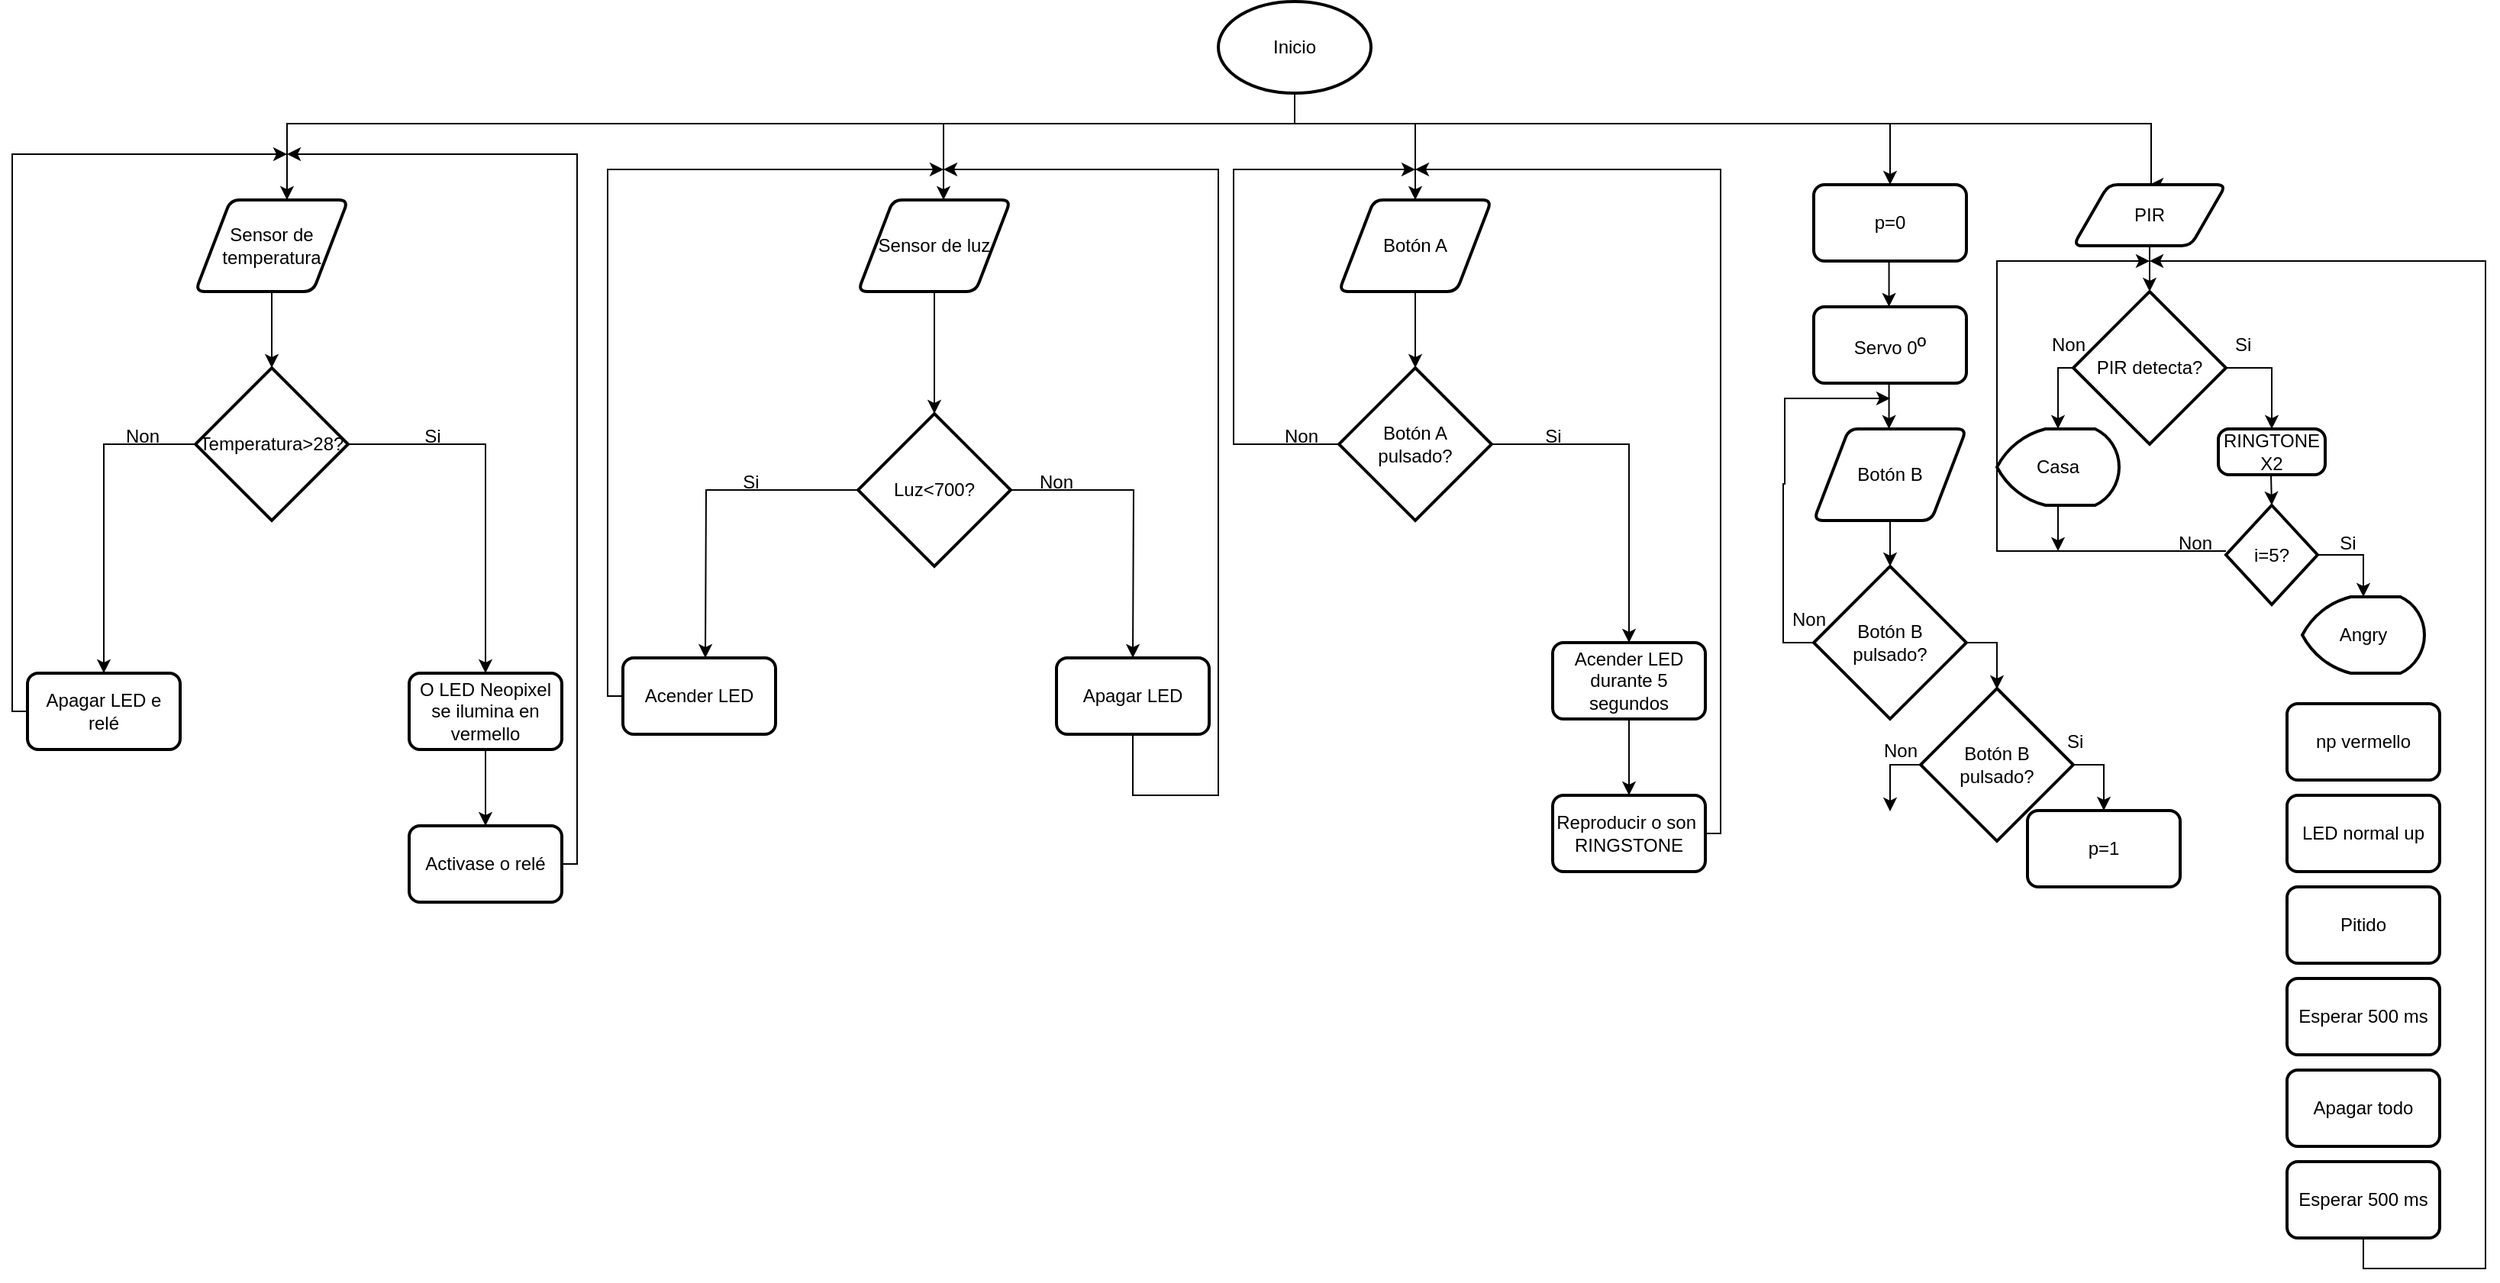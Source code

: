 <mxfile version="27.0.3">
  <diagram name="Page-1" id="mHfPBtmmpGWsXm0xeDjD">
    <mxGraphModel dx="3014" dy="1962" grid="1" gridSize="10" guides="1" tooltips="1" connect="1" arrows="1" fold="1" page="1" pageScale="1" pageWidth="1654" pageHeight="1169" math="0" shadow="0">
      <root>
        <mxCell id="0" />
        <mxCell id="1" parent="0" />
        <mxCell id="KnrsDu5CzkyOZhtc504z-5" style="edgeStyle=orthogonalEdgeStyle;rounded=0;orthogonalLoop=1;jettySize=auto;html=1;" parent="1" source="qq9syIit5zriLOQS6ZSg-3" target="qq9syIit5zriLOQS6ZSg-26" edge="1">
          <mxGeometry relative="1" as="geometry">
            <mxPoint x="-1460" y="-970" as="targetPoint" />
            <Array as="points">
              <mxPoint x="-800" y="-1010" />
              <mxPoint x="-1460" y="-1010" />
            </Array>
          </mxGeometry>
        </mxCell>
        <mxCell id="KnrsDu5CzkyOZhtc504z-15" style="edgeStyle=orthogonalEdgeStyle;rounded=0;orthogonalLoop=1;jettySize=auto;html=1;entryX=0.5;entryY=0;entryDx=0;entryDy=0;" parent="1" source="qq9syIit5zriLOQS6ZSg-3" target="KnrsDu5CzkyOZhtc504z-14" edge="1">
          <mxGeometry relative="1" as="geometry">
            <mxPoint x="-640" y="-970" as="targetPoint" />
            <Array as="points">
              <mxPoint x="-800" y="-1010" />
              <mxPoint x="-721" y="-1010" />
            </Array>
          </mxGeometry>
        </mxCell>
        <mxCell id="gf1ogEmiscRQczLv1zB6-22" style="edgeStyle=orthogonalEdgeStyle;rounded=0;orthogonalLoop=1;jettySize=auto;html=1;" parent="1" source="qq9syIit5zriLOQS6ZSg-3" edge="1">
          <mxGeometry relative="1" as="geometry">
            <mxPoint x="-240" y="-970" as="targetPoint" />
            <Array as="points">
              <mxPoint x="-800" y="-1010" />
              <mxPoint x="-239" y="-1010" />
              <mxPoint x="-239" y="-970" />
            </Array>
          </mxGeometry>
        </mxCell>
        <mxCell id="qq9syIit5zriLOQS6ZSg-3" value="Inicio" style="strokeWidth=2;html=1;shape=mxgraph.flowchart.start_1;whiteSpace=wrap;" parent="1" vertex="1">
          <mxGeometry x="-850" y="-1090" width="100" height="60" as="geometry" />
        </mxCell>
        <mxCell id="KnrsDu5CzkyOZhtc504z-30" style="edgeStyle=orthogonalEdgeStyle;rounded=0;orthogonalLoop=1;jettySize=auto;html=1;" parent="1" source="qq9syIit5zriLOQS6ZSg-6" edge="1">
          <mxGeometry relative="1" as="geometry">
            <mxPoint x="-1030" y="-980" as="targetPoint" />
            <Array as="points">
              <mxPoint x="-1250" y="-635" />
              <mxPoint x="-1250" y="-980" />
            </Array>
          </mxGeometry>
        </mxCell>
        <mxCell id="qq9syIit5zriLOQS6ZSg-6" value="Acender LED" style="rounded=1;whiteSpace=wrap;html=1;absoluteArcSize=1;arcSize=14;strokeWidth=2;" parent="1" vertex="1">
          <mxGeometry x="-1240" y="-660" width="100" height="50" as="geometry" />
        </mxCell>
        <mxCell id="qq9syIit5zriLOQS6ZSg-15" style="edgeStyle=orthogonalEdgeStyle;rounded=0;orthogonalLoop=1;jettySize=auto;html=1;" parent="1" source="qq9syIit5zriLOQS6ZSg-7" edge="1">
          <mxGeometry relative="1" as="geometry">
            <mxPoint x="-906" y="-660" as="targetPoint" />
          </mxGeometry>
        </mxCell>
        <mxCell id="qq9syIit5zriLOQS6ZSg-17" style="edgeStyle=orthogonalEdgeStyle;rounded=0;orthogonalLoop=1;jettySize=auto;html=1;" parent="1" source="qq9syIit5zriLOQS6ZSg-7" edge="1">
          <mxGeometry relative="1" as="geometry">
            <mxPoint x="-1186" y="-660" as="targetPoint" />
          </mxGeometry>
        </mxCell>
        <mxCell id="qq9syIit5zriLOQS6ZSg-7" value="Luz&amp;lt;700?" style="strokeWidth=2;html=1;shape=mxgraph.flowchart.decision;whiteSpace=wrap;" parent="1" vertex="1">
          <mxGeometry x="-1086" y="-820" width="100" height="100" as="geometry" />
        </mxCell>
        <mxCell id="qq9syIit5zriLOQS6ZSg-8" value="Sensor de luz" style="shape=parallelogram;html=1;strokeWidth=2;perimeter=parallelogramPerimeter;whiteSpace=wrap;rounded=1;arcSize=12;size=0.23;" parent="1" vertex="1">
          <mxGeometry x="-1086" y="-960" width="100" height="60" as="geometry" />
        </mxCell>
        <mxCell id="qq9syIit5zriLOQS6ZSg-14" style="edgeStyle=orthogonalEdgeStyle;rounded=0;orthogonalLoop=1;jettySize=auto;html=1;entryX=0.5;entryY=0;entryDx=0;entryDy=0;entryPerimeter=0;" parent="1" source="qq9syIit5zriLOQS6ZSg-8" target="qq9syIit5zriLOQS6ZSg-7" edge="1">
          <mxGeometry relative="1" as="geometry" />
        </mxCell>
        <mxCell id="qq9syIit5zriLOQS6ZSg-18" value="Non" style="text;html=1;align=center;verticalAlign=middle;whiteSpace=wrap;rounded=0;" parent="1" vertex="1">
          <mxGeometry x="-986" y="-790" width="60" height="30" as="geometry" />
        </mxCell>
        <mxCell id="qq9syIit5zriLOQS6ZSg-19" value="Si" style="text;html=1;align=center;verticalAlign=middle;whiteSpace=wrap;rounded=0;" parent="1" vertex="1">
          <mxGeometry x="-1186" y="-790" width="60" height="30" as="geometry" />
        </mxCell>
        <mxCell id="qq9syIit5zriLOQS6ZSg-23" style="edgeStyle=orthogonalEdgeStyle;rounded=0;orthogonalLoop=1;jettySize=auto;html=1;" parent="1" source="qq9syIit5zriLOQS6ZSg-22" edge="1">
          <mxGeometry relative="1" as="geometry">
            <mxPoint x="-1030" y="-980" as="targetPoint" />
            <Array as="points">
              <mxPoint x="-906" y="-570" />
              <mxPoint x="-850" y="-570" />
              <mxPoint x="-850" y="-980" />
            </Array>
          </mxGeometry>
        </mxCell>
        <mxCell id="qq9syIit5zriLOQS6ZSg-22" value="Apagar LED" style="rounded=1;whiteSpace=wrap;html=1;absoluteArcSize=1;arcSize=14;strokeWidth=2;" parent="1" vertex="1">
          <mxGeometry x="-956" y="-660" width="100" height="50" as="geometry" />
        </mxCell>
        <mxCell id="KnrsDu5CzkyOZhtc504z-1" style="edgeStyle=orthogonalEdgeStyle;rounded=0;orthogonalLoop=1;jettySize=auto;html=1;" parent="1" source="qq9syIit5zriLOQS6ZSg-26" target="qq9syIit5zriLOQS6ZSg-27" edge="1">
          <mxGeometry relative="1" as="geometry" />
        </mxCell>
        <mxCell id="qq9syIit5zriLOQS6ZSg-26" value="Sensor de temperatura" style="shape=parallelogram;html=1;strokeWidth=2;perimeter=parallelogramPerimeter;whiteSpace=wrap;rounded=1;arcSize=12;size=0.23;" parent="1" vertex="1">
          <mxGeometry x="-1520" y="-960" width="100" height="60" as="geometry" />
        </mxCell>
        <mxCell id="KnrsDu5CzkyOZhtc504z-3" style="edgeStyle=orthogonalEdgeStyle;rounded=0;orthogonalLoop=1;jettySize=auto;html=1;entryX=0.5;entryY=0;entryDx=0;entryDy=0;" parent="1" source="qq9syIit5zriLOQS6ZSg-27" target="KnrsDu5CzkyOZhtc504z-27" edge="1">
          <mxGeometry relative="1" as="geometry">
            <mxPoint x="-1580" y="-660" as="targetPoint" />
            <Array as="points">
              <mxPoint x="-1580" y="-800" />
            </Array>
          </mxGeometry>
        </mxCell>
        <mxCell id="KnrsDu5CzkyOZhtc504z-9" style="edgeStyle=orthogonalEdgeStyle;rounded=0;orthogonalLoop=1;jettySize=auto;html=1;" parent="1" source="qq9syIit5zriLOQS6ZSg-27" edge="1">
          <mxGeometry relative="1" as="geometry">
            <mxPoint x="-1330" y="-650" as="targetPoint" />
            <Array as="points">
              <mxPoint x="-1330" y="-800" />
              <mxPoint x="-1330" y="-650" />
            </Array>
          </mxGeometry>
        </mxCell>
        <mxCell id="qq9syIit5zriLOQS6ZSg-27" value="Temperatura&amp;gt;28?" style="strokeWidth=2;html=1;shape=mxgraph.flowchart.decision;whiteSpace=wrap;" parent="1" vertex="1">
          <mxGeometry x="-1520" y="-850" width="100" height="100" as="geometry" />
        </mxCell>
        <mxCell id="KnrsDu5CzkyOZhtc504z-6" value="" style="endArrow=classic;html=1;rounded=0;" parent="1" edge="1">
          <mxGeometry width="50" height="50" relative="1" as="geometry">
            <mxPoint x="-1030" y="-1010" as="sourcePoint" />
            <mxPoint x="-1030" y="-960" as="targetPoint" />
          </mxGeometry>
        </mxCell>
        <mxCell id="KnrsDu5CzkyOZhtc504z-12" style="edgeStyle=orthogonalEdgeStyle;rounded=0;orthogonalLoop=1;jettySize=auto;html=1;" parent="1" source="KnrsDu5CzkyOZhtc504z-8" edge="1">
          <mxGeometry relative="1" as="geometry">
            <mxPoint x="-1330" y="-550" as="targetPoint" />
          </mxGeometry>
        </mxCell>
        <mxCell id="KnrsDu5CzkyOZhtc504z-8" value="O LED Neopixel se ilumina en vermello" style="rounded=1;whiteSpace=wrap;html=1;absoluteArcSize=1;arcSize=14;strokeWidth=2;" parent="1" vertex="1">
          <mxGeometry x="-1380" y="-650" width="100" height="50" as="geometry" />
        </mxCell>
        <mxCell id="KnrsDu5CzkyOZhtc504z-10" value="Si" style="text;html=1;align=center;verticalAlign=middle;resizable=0;points=[];autosize=1;strokeColor=none;fillColor=none;" parent="1" vertex="1">
          <mxGeometry x="-1380" y="-820" width="30" height="30" as="geometry" />
        </mxCell>
        <mxCell id="KnrsDu5CzkyOZhtc504z-11" value="Non" style="text;html=1;align=center;verticalAlign=middle;resizable=0;points=[];autosize=1;strokeColor=none;fillColor=none;" parent="1" vertex="1">
          <mxGeometry x="-1580" y="-820" width="50" height="30" as="geometry" />
        </mxCell>
        <mxCell id="KnrsDu5CzkyOZhtc504z-29" style="edgeStyle=orthogonalEdgeStyle;rounded=0;orthogonalLoop=1;jettySize=auto;html=1;" parent="1" source="KnrsDu5CzkyOZhtc504z-13" edge="1">
          <mxGeometry relative="1" as="geometry">
            <mxPoint x="-1460" y="-990" as="targetPoint" />
            <Array as="points">
              <mxPoint x="-1270" y="-525" />
              <mxPoint x="-1270" y="-990" />
            </Array>
          </mxGeometry>
        </mxCell>
        <mxCell id="KnrsDu5CzkyOZhtc504z-13" value="Activase o relé" style="rounded=1;whiteSpace=wrap;html=1;absoluteArcSize=1;arcSize=14;strokeWidth=2;" parent="1" vertex="1">
          <mxGeometry x="-1380" y="-550" width="100" height="50" as="geometry" />
        </mxCell>
        <mxCell id="KnrsDu5CzkyOZhtc504z-17" style="edgeStyle=orthogonalEdgeStyle;rounded=0;orthogonalLoop=1;jettySize=auto;html=1;" parent="1" source="KnrsDu5CzkyOZhtc504z-14" edge="1">
          <mxGeometry relative="1" as="geometry">
            <mxPoint x="-721" y="-850" as="targetPoint" />
          </mxGeometry>
        </mxCell>
        <mxCell id="KnrsDu5CzkyOZhtc504z-14" value="Botón A" style="shape=parallelogram;html=1;strokeWidth=2;perimeter=parallelogramPerimeter;whiteSpace=wrap;rounded=1;arcSize=12;size=0.23;" parent="1" vertex="1">
          <mxGeometry x="-771" y="-960" width="100" height="60" as="geometry" />
        </mxCell>
        <mxCell id="KnrsDu5CzkyOZhtc504z-25" style="edgeStyle=orthogonalEdgeStyle;rounded=0;orthogonalLoop=1;jettySize=auto;html=1;" parent="1" source="KnrsDu5CzkyOZhtc504z-19" edge="1">
          <mxGeometry relative="1" as="geometry">
            <mxPoint x="-581" y="-570" as="targetPoint" />
          </mxGeometry>
        </mxCell>
        <mxCell id="KnrsDu5CzkyOZhtc504z-19" value="Acender LED durante 5 segundos" style="rounded=1;whiteSpace=wrap;html=1;absoluteArcSize=1;arcSize=14;strokeWidth=2;" parent="1" vertex="1">
          <mxGeometry x="-631" y="-670" width="100" height="50" as="geometry" />
        </mxCell>
        <mxCell id="KnrsDu5CzkyOZhtc504z-21" style="edgeStyle=orthogonalEdgeStyle;rounded=0;orthogonalLoop=1;jettySize=auto;html=1;" parent="1" source="KnrsDu5CzkyOZhtc504z-20" edge="1">
          <mxGeometry relative="1" as="geometry">
            <mxPoint x="-581" y="-670" as="targetPoint" />
            <Array as="points">
              <mxPoint x="-581" y="-800" />
              <mxPoint x="-581" y="-800" />
            </Array>
          </mxGeometry>
        </mxCell>
        <mxCell id="KnrsDu5CzkyOZhtc504z-23" style="edgeStyle=orthogonalEdgeStyle;rounded=0;orthogonalLoop=1;jettySize=auto;html=1;" parent="1" source="KnrsDu5CzkyOZhtc504z-20" edge="1">
          <mxGeometry relative="1" as="geometry">
            <mxPoint x="-721" y="-980" as="targetPoint" />
            <Array as="points">
              <mxPoint x="-840" y="-800" />
              <mxPoint x="-840" y="-980" />
            </Array>
          </mxGeometry>
        </mxCell>
        <mxCell id="KnrsDu5CzkyOZhtc504z-20" value="Botón A&lt;div&gt;pulsado?&lt;/div&gt;" style="strokeWidth=2;html=1;shape=mxgraph.flowchart.decision;whiteSpace=wrap;" parent="1" vertex="1">
          <mxGeometry x="-771" y="-850" width="100" height="100" as="geometry" />
        </mxCell>
        <mxCell id="KnrsDu5CzkyOZhtc504z-22" value="Si" style="text;html=1;align=center;verticalAlign=middle;resizable=0;points=[];autosize=1;strokeColor=none;fillColor=none;" parent="1" vertex="1">
          <mxGeometry x="-646" y="-820" width="30" height="30" as="geometry" />
        </mxCell>
        <mxCell id="KnrsDu5CzkyOZhtc504z-24" value="Non" style="text;html=1;align=center;verticalAlign=middle;resizable=0;points=[];autosize=1;strokeColor=none;fillColor=none;" parent="1" vertex="1">
          <mxGeometry x="-821" y="-820" width="50" height="30" as="geometry" />
        </mxCell>
        <mxCell id="KnrsDu5CzkyOZhtc504z-31" style="edgeStyle=orthogonalEdgeStyle;rounded=0;orthogonalLoop=1;jettySize=auto;html=1;" parent="1" source="KnrsDu5CzkyOZhtc504z-26" edge="1">
          <mxGeometry relative="1" as="geometry">
            <mxPoint x="-721" y="-980" as="targetPoint" />
            <Array as="points">
              <mxPoint x="-521" y="-545" />
              <mxPoint x="-521" y="-980" />
            </Array>
          </mxGeometry>
        </mxCell>
        <mxCell id="KnrsDu5CzkyOZhtc504z-26" value="Reproducir o son&amp;nbsp;&lt;div&gt;RINGSTONE&lt;/div&gt;" style="rounded=1;whiteSpace=wrap;html=1;absoluteArcSize=1;arcSize=14;strokeWidth=2;" parent="1" vertex="1">
          <mxGeometry x="-631" y="-570" width="100" height="50" as="geometry" />
        </mxCell>
        <mxCell id="KnrsDu5CzkyOZhtc504z-28" style="edgeStyle=orthogonalEdgeStyle;rounded=0;orthogonalLoop=1;jettySize=auto;html=1;" parent="1" source="KnrsDu5CzkyOZhtc504z-27" edge="1">
          <mxGeometry relative="1" as="geometry">
            <mxPoint x="-1460" y="-990" as="targetPoint" />
            <Array as="points">
              <mxPoint x="-1640" y="-625" />
              <mxPoint x="-1640" y="-990" />
            </Array>
          </mxGeometry>
        </mxCell>
        <mxCell id="KnrsDu5CzkyOZhtc504z-27" value="Apagar LED e relé" style="rounded=1;whiteSpace=wrap;html=1;absoluteArcSize=1;arcSize=14;strokeWidth=2;" parent="1" vertex="1">
          <mxGeometry x="-1630" y="-650" width="100" height="50" as="geometry" />
        </mxCell>
        <mxCell id="uJEPyg9vNvnf7L-4Mzdv-1" style="edgeStyle=orthogonalEdgeStyle;rounded=0;orthogonalLoop=1;jettySize=auto;html=1;entryX=0.5;entryY=0;entryDx=0;entryDy=0;" parent="1" edge="1">
          <mxGeometry relative="1" as="geometry">
            <mxPoint x="-410" y="-970" as="targetPoint" />
            <Array as="points">
              <mxPoint x="-800" y="-1010" />
              <mxPoint x="-410" y="-1010" />
            </Array>
            <mxPoint x="-800" y="-1030" as="sourcePoint" />
          </mxGeometry>
        </mxCell>
        <mxCell id="uJEPyg9vNvnf7L-4Mzdv-4" style="edgeStyle=orthogonalEdgeStyle;rounded=0;orthogonalLoop=1;jettySize=auto;html=1;" parent="1" edge="1">
          <mxGeometry relative="1" as="geometry">
            <mxPoint x="-410.71" y="-890" as="targetPoint" />
            <mxPoint x="-410.71" y="-920" as="sourcePoint" />
          </mxGeometry>
        </mxCell>
        <mxCell id="uJEPyg9vNvnf7L-4Mzdv-7" style="edgeStyle=orthogonalEdgeStyle;rounded=0;orthogonalLoop=1;jettySize=auto;html=1;" parent="1" edge="1">
          <mxGeometry relative="1" as="geometry">
            <mxPoint x="-410.71" y="-810" as="targetPoint" />
            <mxPoint x="-410.71" y="-840.0" as="sourcePoint" />
          </mxGeometry>
        </mxCell>
        <mxCell id="gf1ogEmiscRQczLv1zB6-11" style="edgeStyle=orthogonalEdgeStyle;rounded=0;orthogonalLoop=1;jettySize=auto;html=1;" parent="1" source="uJEPyg9vNvnf7L-4Mzdv-8" edge="1">
          <mxGeometry relative="1" as="geometry">
            <mxPoint x="-410" y="-830" as="targetPoint" />
            <Array as="points">
              <mxPoint x="-480" y="-670" />
              <mxPoint x="-480" y="-774" />
              <mxPoint x="-479" y="-830" />
            </Array>
          </mxGeometry>
        </mxCell>
        <mxCell id="gf1ogEmiscRQczLv1zB6-13" style="edgeStyle=orthogonalEdgeStyle;rounded=0;orthogonalLoop=1;jettySize=auto;html=1;" parent="1" source="uJEPyg9vNvnf7L-4Mzdv-8" edge="1">
          <mxGeometry relative="1" as="geometry">
            <mxPoint x="-340" y="-640" as="targetPoint" />
          </mxGeometry>
        </mxCell>
        <mxCell id="uJEPyg9vNvnf7L-4Mzdv-8" value="Botón B&lt;div&gt;pulsado?&lt;/div&gt;" style="strokeWidth=2;html=1;shape=mxgraph.flowchart.decision;whiteSpace=wrap;" parent="1" vertex="1">
          <mxGeometry x="-460" y="-720" width="100" height="100" as="geometry" />
        </mxCell>
        <mxCell id="gf1ogEmiscRQczLv1zB6-9" style="edgeStyle=orthogonalEdgeStyle;rounded=0;orthogonalLoop=1;jettySize=auto;html=1;" parent="1" source="gf1ogEmiscRQczLv1zB6-3" edge="1">
          <mxGeometry relative="1" as="geometry">
            <mxPoint x="-410" y="-720" as="targetPoint" />
          </mxGeometry>
        </mxCell>
        <mxCell id="gf1ogEmiscRQczLv1zB6-3" value="Botón B" style="shape=parallelogram;html=1;strokeWidth=2;perimeter=parallelogramPerimeter;whiteSpace=wrap;rounded=1;arcSize=12;size=0.23;" parent="1" vertex="1">
          <mxGeometry x="-460" y="-810" width="100" height="60" as="geometry" />
        </mxCell>
        <mxCell id="gf1ogEmiscRQczLv1zB6-4" value="p=0" style="rounded=1;whiteSpace=wrap;html=1;absoluteArcSize=1;arcSize=14;strokeWidth=2;" parent="1" vertex="1">
          <mxGeometry x="-460" y="-970" width="100" height="50" as="geometry" />
        </mxCell>
        <mxCell id="gf1ogEmiscRQczLv1zB6-8" value="&lt;span style=&quot;color: rgb(0, 0, 0); background-color: rgb(255, 255, 255); float: none; display: inline !important;&quot;&gt;Servo 0&lt;/span&gt;&lt;span style=&quot;color: rgb(0, 0, 0); font-family: &amp;quot;Google Sans&amp;quot;, Arial, sans-serif; font-size: 16px; text-align: start;&quot;&gt;º&lt;/span&gt;" style="rounded=1;whiteSpace=wrap;html=1;absoluteArcSize=1;arcSize=14;strokeWidth=2;" parent="1" vertex="1">
          <mxGeometry x="-460" y="-890" width="100" height="50" as="geometry" />
        </mxCell>
        <mxCell id="gf1ogEmiscRQczLv1zB6-12" value="Non" style="text;strokeColor=none;fillColor=none;align=left;verticalAlign=middle;spacingLeft=4;spacingRight=4;overflow=hidden;points=[[0,0.5],[1,0.5]];portConstraint=eastwest;rotatable=0;whiteSpace=wrap;html=1;" parent="1" vertex="1">
          <mxGeometry x="-480" y="-700" width="80" height="30" as="geometry" />
        </mxCell>
        <mxCell id="gf1ogEmiscRQczLv1zB6-15" style="edgeStyle=orthogonalEdgeStyle;rounded=0;orthogonalLoop=1;jettySize=auto;html=1;" parent="1" edge="1">
          <mxGeometry relative="1" as="geometry">
            <mxPoint x="-270" y="-560" as="targetPoint" />
            <mxPoint x="-290" y="-590" as="sourcePoint" />
          </mxGeometry>
        </mxCell>
        <mxCell id="gf1ogEmiscRQczLv1zB6-18" style="edgeStyle=orthogonalEdgeStyle;rounded=0;orthogonalLoop=1;jettySize=auto;html=1;" parent="1" source="gf1ogEmiscRQczLv1zB6-14" edge="1">
          <mxGeometry relative="1" as="geometry">
            <mxPoint x="-410" y="-560" as="targetPoint" />
          </mxGeometry>
        </mxCell>
        <mxCell id="gf1ogEmiscRQczLv1zB6-14" value="Botón B&lt;div&gt;pulsado?&lt;/div&gt;" style="strokeWidth=2;html=1;shape=mxgraph.flowchart.decision;whiteSpace=wrap;" parent="1" vertex="1">
          <mxGeometry x="-390" y="-640" width="100" height="100" as="geometry" />
        </mxCell>
        <mxCell id="gf1ogEmiscRQczLv1zB6-16" value="p=1" style="rounded=1;whiteSpace=wrap;html=1;absoluteArcSize=1;arcSize=14;strokeWidth=2;" parent="1" vertex="1">
          <mxGeometry x="-320" y="-560" width="100" height="50" as="geometry" />
        </mxCell>
        <mxCell id="gf1ogEmiscRQczLv1zB6-17" value="Si" style="text;strokeColor=none;fillColor=none;align=left;verticalAlign=middle;spacingLeft=4;spacingRight=4;overflow=hidden;points=[[0,0.5],[1,0.5]];portConstraint=eastwest;rotatable=0;whiteSpace=wrap;html=1;" parent="1" vertex="1">
          <mxGeometry x="-300" y="-620" width="80" height="30" as="geometry" />
        </mxCell>
        <mxCell id="gf1ogEmiscRQczLv1zB6-19" value="Non" style="text;strokeColor=none;fillColor=none;align=left;verticalAlign=middle;spacingLeft=4;spacingRight=4;overflow=hidden;points=[[0,0.5],[1,0.5]];portConstraint=eastwest;rotatable=0;whiteSpace=wrap;html=1;" parent="1" vertex="1">
          <mxGeometry x="-420" y="-614" width="80" height="30" as="geometry" />
        </mxCell>
        <mxCell id="gf1ogEmiscRQczLv1zB6-27" style="edgeStyle=orthogonalEdgeStyle;rounded=0;orthogonalLoop=1;jettySize=auto;html=1;" parent="1" source="gf1ogEmiscRQczLv1zB6-25" edge="1">
          <mxGeometry relative="1" as="geometry">
            <mxPoint x="-240" y="-900" as="targetPoint" />
          </mxGeometry>
        </mxCell>
        <mxCell id="gf1ogEmiscRQczLv1zB6-25" value="PIR" style="shape=parallelogram;html=1;strokeWidth=2;perimeter=parallelogramPerimeter;whiteSpace=wrap;rounded=1;arcSize=12;size=0.23;" parent="1" vertex="1">
          <mxGeometry x="-290" y="-970" width="100" height="40" as="geometry" />
        </mxCell>
        <mxCell id="gf1ogEmiscRQczLv1zB6-28" style="edgeStyle=orthogonalEdgeStyle;rounded=0;orthogonalLoop=1;jettySize=auto;html=1;" parent="1" source="gf1ogEmiscRQczLv1zB6-26" edge="1" target="XqNyHgP_4J_xOnCWvIjA-11">
          <mxGeometry relative="1" as="geometry">
            <mxPoint x="-310" y="-810" as="targetPoint" />
            <Array as="points">
              <mxPoint x="-300" y="-850" />
            </Array>
          </mxGeometry>
        </mxCell>
        <mxCell id="gf1ogEmiscRQczLv1zB6-29" style="edgeStyle=orthogonalEdgeStyle;rounded=0;orthogonalLoop=1;jettySize=auto;html=1;" parent="1" source="gf1ogEmiscRQczLv1zB6-26" edge="1">
          <mxGeometry relative="1" as="geometry">
            <mxPoint x="-160" y="-810" as="targetPoint" />
            <Array as="points">
              <mxPoint x="-160" y="-850" />
            </Array>
          </mxGeometry>
        </mxCell>
        <mxCell id="gf1ogEmiscRQczLv1zB6-26" value="PIR detecta?" style="strokeWidth=2;html=1;shape=mxgraph.flowchart.decision;whiteSpace=wrap;" parent="1" vertex="1">
          <mxGeometry x="-290" y="-900" width="100" height="100" as="geometry" />
        </mxCell>
        <mxCell id="gf1ogEmiscRQczLv1zB6-30" value="np vermello" style="rounded=1;whiteSpace=wrap;html=1;absoluteArcSize=1;arcSize=14;strokeWidth=2;" parent="1" vertex="1">
          <mxGeometry x="-150" y="-630" width="100" height="50" as="geometry" />
        </mxCell>
        <mxCell id="gf1ogEmiscRQczLv1zB6-31" value="Non" style="text;strokeColor=none;fillColor=none;align=left;verticalAlign=middle;spacingLeft=4;spacingRight=4;overflow=hidden;points=[[0,0.5],[1,0.5]];portConstraint=eastwest;rotatable=0;whiteSpace=wrap;html=1;" parent="1" vertex="1">
          <mxGeometry x="-310" y="-880" width="80" height="30" as="geometry" />
        </mxCell>
        <mxCell id="gf1ogEmiscRQczLv1zB6-32" value="Si" style="text;strokeColor=none;fillColor=none;align=left;verticalAlign=middle;spacingLeft=4;spacingRight=4;overflow=hidden;points=[[0,0.5],[1,0.5]];portConstraint=eastwest;rotatable=0;whiteSpace=wrap;html=1;" parent="1" vertex="1">
          <mxGeometry x="-190" y="-880" width="80" height="30" as="geometry" />
        </mxCell>
        <mxCell id="XqNyHgP_4J_xOnCWvIjA-3" style="edgeStyle=orthogonalEdgeStyle;rounded=0;orthogonalLoop=1;jettySize=auto;html=1;" edge="1" parent="1" source="XqNyHgP_4J_xOnCWvIjA-2">
          <mxGeometry relative="1" as="geometry">
            <mxPoint x="-100" y="-700" as="targetPoint" />
            <Array as="points">
              <mxPoint x="-100" y="-727" />
            </Array>
          </mxGeometry>
        </mxCell>
        <mxCell id="XqNyHgP_4J_xOnCWvIjA-12" style="edgeStyle=orthogonalEdgeStyle;rounded=0;orthogonalLoop=1;jettySize=auto;html=1;" edge="1" parent="1" source="XqNyHgP_4J_xOnCWvIjA-2">
          <mxGeometry relative="1" as="geometry">
            <mxPoint x="-240" y="-920" as="targetPoint" />
            <Array as="points">
              <mxPoint x="-340" y="-730" />
              <mxPoint x="-340" y="-920" />
            </Array>
          </mxGeometry>
        </mxCell>
        <mxCell id="XqNyHgP_4J_xOnCWvIjA-2" value="i=5?" style="strokeWidth=2;html=1;shape=mxgraph.flowchart.decision;whiteSpace=wrap;" vertex="1" parent="1">
          <mxGeometry x="-190" y="-760" width="60" height="65" as="geometry" />
        </mxCell>
        <mxCell id="XqNyHgP_4J_xOnCWvIjA-4" value="Angry" style="strokeWidth=2;html=1;shape=mxgraph.flowchart.display;whiteSpace=wrap;" vertex="1" parent="1">
          <mxGeometry x="-140" y="-700" width="80" height="50" as="geometry" />
        </mxCell>
        <mxCell id="XqNyHgP_4J_xOnCWvIjA-5" value="LED normal up" style="rounded=1;whiteSpace=wrap;html=1;absoluteArcSize=1;arcSize=14;strokeWidth=2;" vertex="1" parent="1">
          <mxGeometry x="-150" y="-570" width="100" height="50" as="geometry" />
        </mxCell>
        <mxCell id="XqNyHgP_4J_xOnCWvIjA-6" value="Pitido" style="rounded=1;whiteSpace=wrap;html=1;absoluteArcSize=1;arcSize=14;strokeWidth=2;" vertex="1" parent="1">
          <mxGeometry x="-150" y="-510" width="100" height="50" as="geometry" />
        </mxCell>
        <mxCell id="XqNyHgP_4J_xOnCWvIjA-7" value="Esperar 500 ms" style="rounded=1;whiteSpace=wrap;html=1;absoluteArcSize=1;arcSize=14;strokeWidth=2;" vertex="1" parent="1">
          <mxGeometry x="-150" y="-450" width="100" height="50" as="geometry" />
        </mxCell>
        <mxCell id="XqNyHgP_4J_xOnCWvIjA-8" value="Apagar todo" style="rounded=1;whiteSpace=wrap;html=1;absoluteArcSize=1;arcSize=14;strokeWidth=2;" vertex="1" parent="1">
          <mxGeometry x="-150" y="-390" width="100" height="50" as="geometry" />
        </mxCell>
        <mxCell id="XqNyHgP_4J_xOnCWvIjA-10" style="edgeStyle=orthogonalEdgeStyle;rounded=0;orthogonalLoop=1;jettySize=auto;html=1;" edge="1" parent="1" source="XqNyHgP_4J_xOnCWvIjA-9">
          <mxGeometry relative="1" as="geometry">
            <mxPoint x="-240" y="-920" as="targetPoint" />
            <Array as="points">
              <mxPoint x="-100" y="-260" />
              <mxPoint x="-20" y="-260" />
            </Array>
          </mxGeometry>
        </mxCell>
        <mxCell id="XqNyHgP_4J_xOnCWvIjA-9" value="Esperar 500 ms" style="rounded=1;whiteSpace=wrap;html=1;absoluteArcSize=1;arcSize=14;strokeWidth=2;" vertex="1" parent="1">
          <mxGeometry x="-150" y="-330" width="100" height="50" as="geometry" />
        </mxCell>
        <mxCell id="XqNyHgP_4J_xOnCWvIjA-22" style="edgeStyle=orthogonalEdgeStyle;rounded=0;orthogonalLoop=1;jettySize=auto;html=1;" edge="1" parent="1" source="XqNyHgP_4J_xOnCWvIjA-11">
          <mxGeometry relative="1" as="geometry">
            <mxPoint x="-300" y="-730" as="targetPoint" />
          </mxGeometry>
        </mxCell>
        <mxCell id="XqNyHgP_4J_xOnCWvIjA-11" value="Casa" style="strokeWidth=2;html=1;shape=mxgraph.flowchart.display;whiteSpace=wrap;" vertex="1" parent="1">
          <mxGeometry x="-340" y="-810" width="80" height="50" as="geometry" />
        </mxCell>
        <mxCell id="XqNyHgP_4J_xOnCWvIjA-13" value="RINGTONE X2" style="rounded=1;whiteSpace=wrap;html=1;absoluteArcSize=1;arcSize=14;strokeWidth=2;" vertex="1" parent="1">
          <mxGeometry x="-195" y="-810" width="70" height="30" as="geometry" />
        </mxCell>
        <mxCell id="XqNyHgP_4J_xOnCWvIjA-19" value="" style="endArrow=classic;html=1;rounded=0;" edge="1" parent="1">
          <mxGeometry width="50" height="50" relative="1" as="geometry">
            <mxPoint x="-160.5" y="-780" as="sourcePoint" />
            <mxPoint x="-160" y="-760" as="targetPoint" />
          </mxGeometry>
        </mxCell>
        <mxCell id="XqNyHgP_4J_xOnCWvIjA-23" value="Non" style="text;html=1;align=center;verticalAlign=middle;whiteSpace=wrap;rounded=0;" vertex="1" parent="1">
          <mxGeometry x="-240" y="-750" width="60" height="30" as="geometry" />
        </mxCell>
        <mxCell id="XqNyHgP_4J_xOnCWvIjA-25" value="Si" style="text;html=1;align=center;verticalAlign=middle;whiteSpace=wrap;rounded=0;" vertex="1" parent="1">
          <mxGeometry x="-140" y="-750" width="60" height="30" as="geometry" />
        </mxCell>
      </root>
    </mxGraphModel>
  </diagram>
</mxfile>
